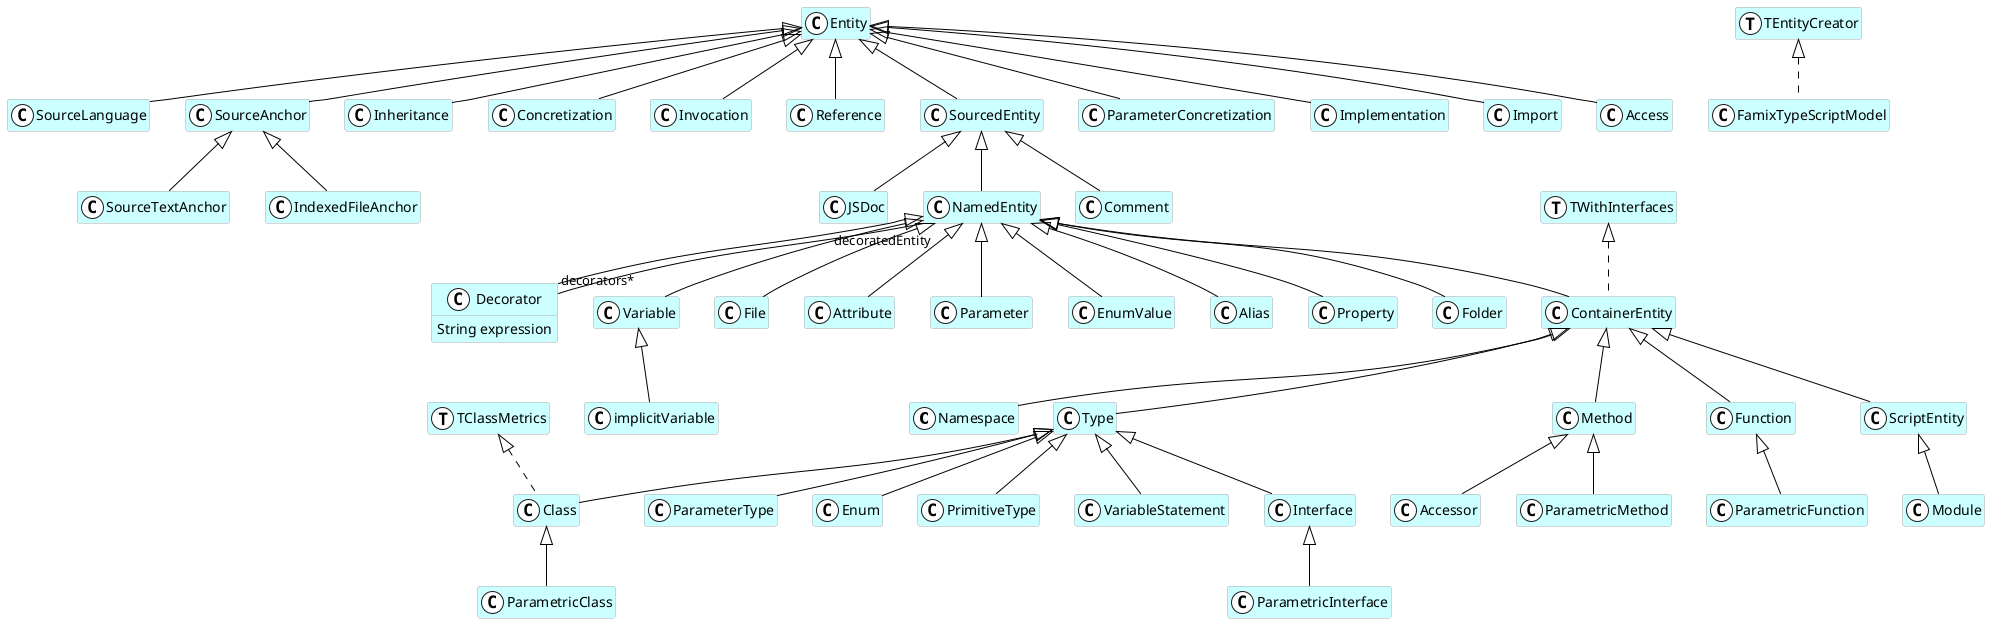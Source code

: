 @startumlhide empty membersskinparam class {  BackgroundColor white  ArrowColor black  BorderColor darkGray}class Namespace <<(C,white)>> #CCFFFF {}class SourceTextAnchor <<(C,white)>> #CCFFFF {}class Class <<(C,white)>> #CCFFFF {}class Decorator <<(C,white)>> #CCFFFF {  String expression}class ParameterType <<(C,white)>> #CCFFFF {}class Variable <<(C,white)>> #CCFFFF {}class File <<(C,white)>> #CCFFFF {}class JSDoc <<(C,white)>> #CCFFFF {}class ParametricInterface <<(C,white)>> #CCFFFF {}class ParametricFunction <<(C,white)>> #CCFFFF {}class SourceLanguage <<(C,white)>> #CCFFFF {}class Attribute <<(C,white)>> #CCFFFF {}class Type <<(C,white)>> #CCFFFF {}class SourceAnchor <<(C,white)>> #CCFFFF {}class Inheritance <<(C,white)>> #CCFFFF {}class Entity <<(C,white)>> #CCFFFF {}class IndexedFileAnchor <<(C,white)>> #CCFFFF {}class Concretization <<(C,white)>> #CCFFFF {}class Module <<(C,white)>> #CCFFFF {}class NamedEntity <<(C,white)>> #CCFFFF {}class ContainerEntity <<(C,white)>> #CCFFFF {}class Accessor <<(C,white)>> #CCFFFF {}class Invocation <<(C,white)>> #CCFFFF {}class Reference <<(C,white)>> #CCFFFF {}class Parameter <<(C,white)>> #CCFFFF {}class SourcedEntity <<(C,white)>> #CCFFFF {}class ParameterConcretization <<(C,white)>> #CCFFFF {}class Implementation <<(C,white)>> #CCFFFF {}class TEntityCreator <<(T,white)>> #CCFFFF {}class FamixTypeScriptModel <<(C,white)>> #CCFFFF {}class Import <<(C,white)>> #CCFFFF {}class TClassMetrics <<(T,white)>> #CCFFFF {}class EnumValue <<(C,white)>> #CCFFFF {}class Access <<(C,white)>> #CCFFFF {}class Method <<(C,white)>> #CCFFFF {}class Enum <<(C,white)>> #CCFFFF {}class Function <<(C,white)>> #CCFFFF {}class Alias <<(C,white)>> #CCFFFF {}class Comment <<(C,white)>> #CCFFFF {}class PrimitiveType <<(C,white)>> #CCFFFF {}class TWithInterfaces <<(T,white)>> #CCFFFF {}class ParametricClass <<(C,white)>> #CCFFFF {}class implicitVariable <<(C,white)>> #CCFFFF {}class ParametricMethod <<(C,white)>> #CCFFFF {}class Property <<(C,white)>> #CCFFFF {}class VariableStatement <<(C,white)>> #CCFFFF {}class Folder <<(C,white)>> #CCFFFF {}class ScriptEntity <<(C,white)>> #CCFFFF {}class Interface <<(C,white)>> #CCFFFF {}SourceAnchor <|-- SourceTextAnchorContainerEntity <|-- NamespaceNamedEntity <|-- DecoratorNamedEntity <|-- VariableType <|-- ParameterTypeType <|-- ClassNamedEntity <|-- FileInterface <|-- ParametricInterfaceSourcedEntity <|-- JSDocFunction <|-- ParametricFunctionEntity <|-- SourceLanguageNamedEntity <|-- AttributeContainerEntity <|-- TypeEntity <|-- SourceAnchorEntity <|-- InheritanceSourceAnchor <|-- IndexedFileAnchorEntity <|-- ConcretizationScriptEntity <|-- ModuleSourcedEntity <|-- NamedEntityNamedEntity <|-- ContainerEntityMethod <|-- AccessorEntity <|-- InvocationEntity <|-- ReferenceNamedEntity <|-- ParameterEntity <|-- SourcedEntityEntity <|-- ParameterConcretizationEntity <|-- ImplementationEntity <|-- ImportNamedEntity <|-- EnumValueEntity <|-- AccessContainerEntity <|-- MethodType <|-- EnumContainerEntity <|-- FunctionNamedEntity <|-- AliasSourcedEntity <|-- CommentType <|-- PrimitiveTypeClass <|-- ParametricClassVariable <|-- implicitVariableMethod <|-- ParametricMethodNamedEntity <|-- PropertyType <|-- VariableStatementNamedEntity <|-- FolderContainerEntity <|-- ScriptEntityType <|-- InterfaceTClassMetrics <|.. ClassTWithInterfaces <|.. ContainerEntityTEntityCreator <|.. FamixTypeScriptModelDecorator "decorators*" -- "decoratedEntity" NamedEntity@enduml